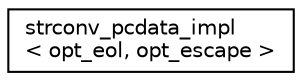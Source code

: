 digraph "Graphical Class Hierarchy"
{
  edge [fontname="Helvetica",fontsize="10",labelfontname="Helvetica",labelfontsize="10"];
  node [fontname="Helvetica",fontsize="10",shape=record];
  rankdir="LR";
  Node1 [label="strconv_pcdata_impl\l\< opt_eol, opt_escape \>",height=0.2,width=0.4,color="black", fillcolor="white", style="filled",URL="$structstrconv__pcdata__impl.html"];
}

